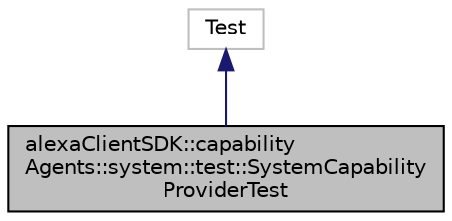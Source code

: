 digraph "alexaClientSDK::capabilityAgents::system::test::SystemCapabilityProviderTest"
{
 // LATEX_PDF_SIZE
  edge [fontname="Helvetica",fontsize="10",labelfontname="Helvetica",labelfontsize="10"];
  node [fontname="Helvetica",fontsize="10",shape=record];
  Node1 [label="alexaClientSDK::capability\lAgents::system::test::SystemCapability\lProviderTest",height=0.2,width=0.4,color="black", fillcolor="grey75", style="filled", fontcolor="black",tooltip="Test harness for SystemCapabilityProvider."];
  Node2 -> Node1 [dir="back",color="midnightblue",fontsize="10",style="solid",fontname="Helvetica"];
  Node2 [label="Test",height=0.2,width=0.4,color="grey75", fillcolor="white", style="filled",tooltip=" "];
}
